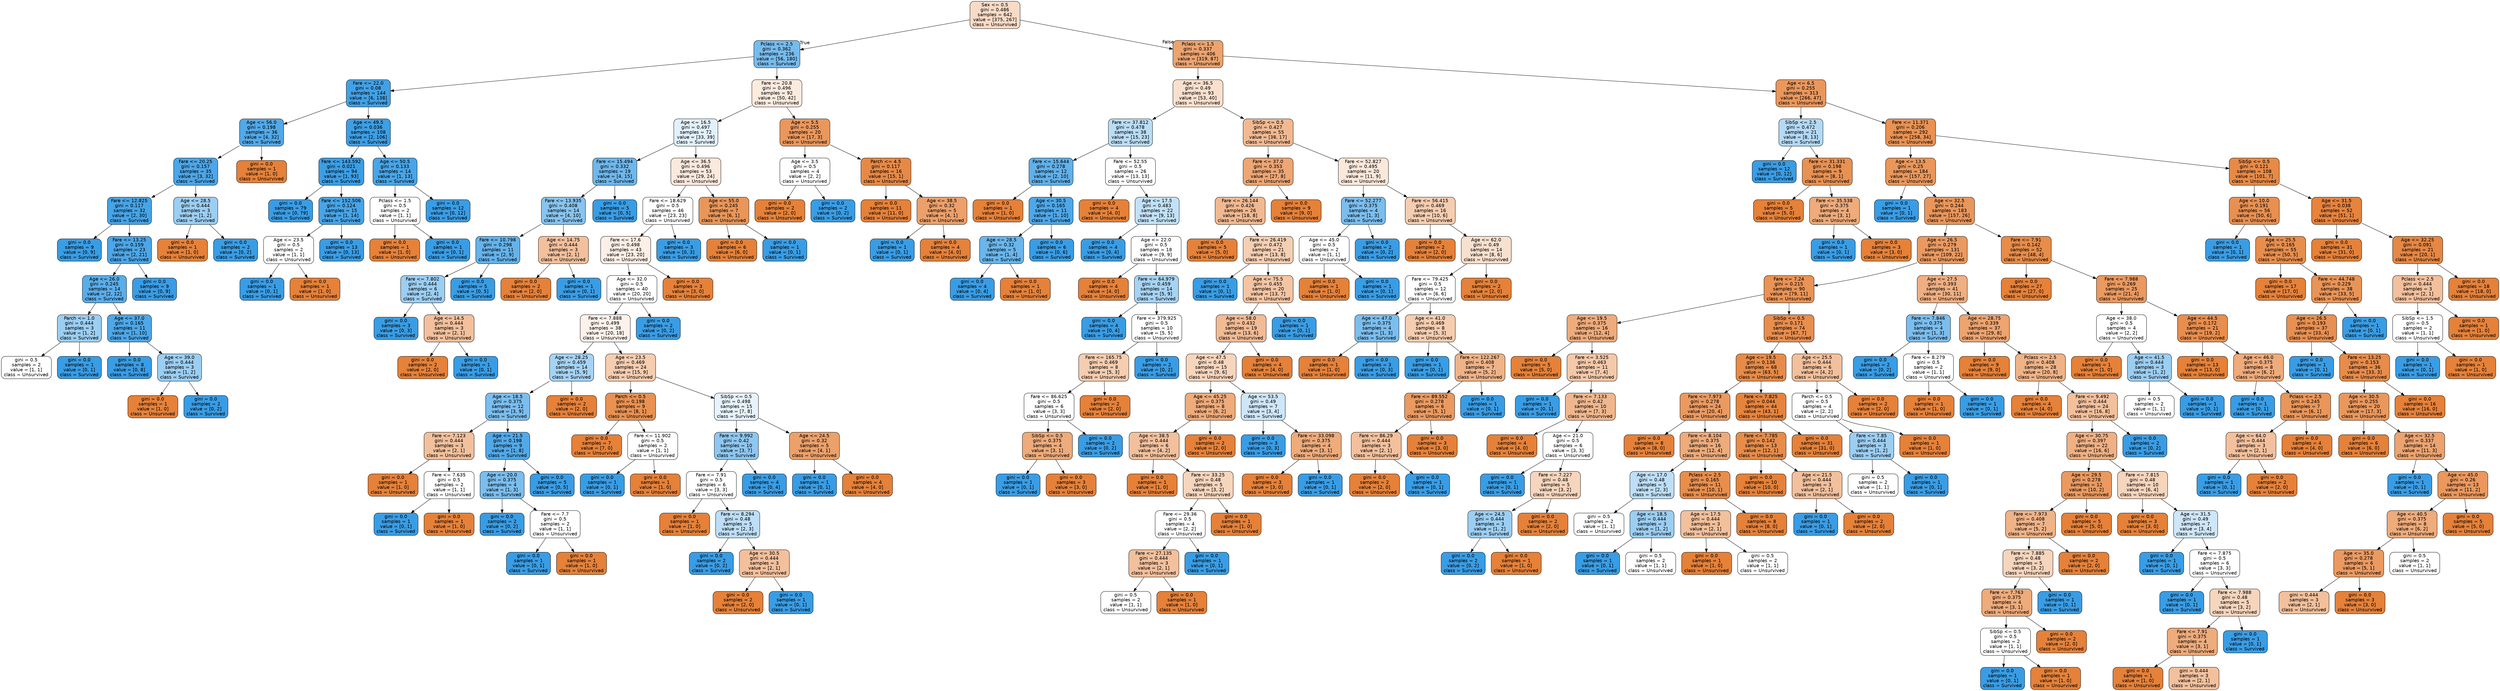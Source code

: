 digraph Tree {
node [shape=box, style="filled, rounded", color="black", fontname=helvetica] ;
edge [fontname=helvetica] ;
0 [label="Sex <= 0.5\ngini = 0.486\nsamples = 642\nvalue = [375, 267]\nclass = Unsurvived", fillcolor="#f8dbc6"] ;
1 [label="Pclass <= 2.5\ngini = 0.362\nsamples = 236\nvalue = [56, 180]\nclass = Survived", fillcolor="#77bbed"] ;
0 -> 1 [labeldistance=2.5, labelangle=45, headlabel="True"] ;
2 [label="Fare <= 22.0\ngini = 0.08\nsamples = 144\nvalue = [6, 138]\nclass = Survived", fillcolor="#42a1e6"] ;
1 -> 2 ;
3 [label="Age <= 56.0\ngini = 0.198\nsamples = 36\nvalue = [4, 32]\nclass = Survived", fillcolor="#52a9e8"] ;
2 -> 3 ;
4 [label="Fare <= 20.25\ngini = 0.157\nsamples = 35\nvalue = [3, 32]\nclass = Survived", fillcolor="#4ca6e7"] ;
3 -> 4 ;
5 [label="Fare <= 12.825\ngini = 0.117\nsamples = 32\nvalue = [2, 30]\nclass = Survived", fillcolor="#46a4e7"] ;
4 -> 5 ;
6 [label="gini = 0.0\nsamples = 9\nvalue = [0, 9]\nclass = Survived", fillcolor="#399de5"] ;
5 -> 6 ;
7 [label="Fare <= 13.25\ngini = 0.159\nsamples = 23\nvalue = [2, 21]\nclass = Survived", fillcolor="#4ca6e7"] ;
5 -> 7 ;
8 [label="Age <= 26.0\ngini = 0.245\nsamples = 14\nvalue = [2, 12]\nclass = Survived", fillcolor="#5aade9"] ;
7 -> 8 ;
9 [label="Parch <= 1.0\ngini = 0.444\nsamples = 3\nvalue = [1, 2]\nclass = Survived", fillcolor="#9ccef2"] ;
8 -> 9 ;
10 [label="gini = 0.5\nsamples = 2\nvalue = [1, 1]\nclass = Unsurvived", fillcolor="#ffffff"] ;
9 -> 10 ;
11 [label="gini = 0.0\nsamples = 1\nvalue = [0, 1]\nclass = Survived", fillcolor="#399de5"] ;
9 -> 11 ;
12 [label="Age <= 37.0\ngini = 0.165\nsamples = 11\nvalue = [1, 10]\nclass = Survived", fillcolor="#4da7e8"] ;
8 -> 12 ;
13 [label="gini = 0.0\nsamples = 8\nvalue = [0, 8]\nclass = Survived", fillcolor="#399de5"] ;
12 -> 13 ;
14 [label="Age <= 39.0\ngini = 0.444\nsamples = 3\nvalue = [1, 2]\nclass = Survived", fillcolor="#9ccef2"] ;
12 -> 14 ;
15 [label="gini = 0.0\nsamples = 1\nvalue = [1, 0]\nclass = Unsurvived", fillcolor="#e58139"] ;
14 -> 15 ;
16 [label="gini = 0.0\nsamples = 2\nvalue = [0, 2]\nclass = Survived", fillcolor="#399de5"] ;
14 -> 16 ;
17 [label="gini = 0.0\nsamples = 9\nvalue = [0, 9]\nclass = Survived", fillcolor="#399de5"] ;
7 -> 17 ;
18 [label="Age <= 28.5\ngini = 0.444\nsamples = 3\nvalue = [1, 2]\nclass = Survived", fillcolor="#9ccef2"] ;
4 -> 18 ;
19 [label="gini = 0.0\nsamples = 1\nvalue = [1, 0]\nclass = Unsurvived", fillcolor="#e58139"] ;
18 -> 19 ;
20 [label="gini = 0.0\nsamples = 2\nvalue = [0, 2]\nclass = Survived", fillcolor="#399de5"] ;
18 -> 20 ;
21 [label="gini = 0.0\nsamples = 1\nvalue = [1, 0]\nclass = Unsurvived", fillcolor="#e58139"] ;
3 -> 21 ;
22 [label="Age <= 49.5\ngini = 0.036\nsamples = 108\nvalue = [2, 106]\nclass = Survived", fillcolor="#3d9fe5"] ;
2 -> 22 ;
23 [label="Fare <= 143.592\ngini = 0.021\nsamples = 94\nvalue = [1, 93]\nclass = Survived", fillcolor="#3b9ee5"] ;
22 -> 23 ;
24 [label="gini = 0.0\nsamples = 79\nvalue = [0, 79]\nclass = Survived", fillcolor="#399de5"] ;
23 -> 24 ;
25 [label="Fare <= 152.506\ngini = 0.124\nsamples = 15\nvalue = [1, 14]\nclass = Survived", fillcolor="#47a4e7"] ;
23 -> 25 ;
26 [label="Age <= 23.5\ngini = 0.5\nsamples = 2\nvalue = [1, 1]\nclass = Unsurvived", fillcolor="#ffffff"] ;
25 -> 26 ;
27 [label="gini = 0.0\nsamples = 1\nvalue = [0, 1]\nclass = Survived", fillcolor="#399de5"] ;
26 -> 27 ;
28 [label="gini = 0.0\nsamples = 1\nvalue = [1, 0]\nclass = Unsurvived", fillcolor="#e58139"] ;
26 -> 28 ;
29 [label="gini = 0.0\nsamples = 13\nvalue = [0, 13]\nclass = Survived", fillcolor="#399de5"] ;
25 -> 29 ;
30 [label="Age <= 50.5\ngini = 0.133\nsamples = 14\nvalue = [1, 13]\nclass = Survived", fillcolor="#48a5e7"] ;
22 -> 30 ;
31 [label="Pclass <= 1.5\ngini = 0.5\nsamples = 2\nvalue = [1, 1]\nclass = Unsurvived", fillcolor="#ffffff"] ;
30 -> 31 ;
32 [label="gini = 0.0\nsamples = 1\nvalue = [1, 0]\nclass = Unsurvived", fillcolor="#e58139"] ;
31 -> 32 ;
33 [label="gini = 0.0\nsamples = 1\nvalue = [0, 1]\nclass = Survived", fillcolor="#399de5"] ;
31 -> 33 ;
34 [label="gini = 0.0\nsamples = 12\nvalue = [0, 12]\nclass = Survived", fillcolor="#399de5"] ;
30 -> 34 ;
35 [label="Fare <= 20.8\ngini = 0.496\nsamples = 92\nvalue = [50, 42]\nclass = Unsurvived", fillcolor="#fbebdf"] ;
1 -> 35 ;
36 [label="Age <= 16.5\ngini = 0.497\nsamples = 72\nvalue = [33, 39]\nclass = Survived", fillcolor="#e1f0fb"] ;
35 -> 36 ;
37 [label="Fare <= 15.494\ngini = 0.332\nsamples = 19\nvalue = [4, 15]\nclass = Survived", fillcolor="#6eb7ec"] ;
36 -> 37 ;
38 [label="Fare <= 13.935\ngini = 0.408\nsamples = 14\nvalue = [4, 10]\nclass = Survived", fillcolor="#88c4ef"] ;
37 -> 38 ;
39 [label="Fare <= 10.798\ngini = 0.298\nsamples = 11\nvalue = [2, 9]\nclass = Survived", fillcolor="#65b3eb"] ;
38 -> 39 ;
40 [label="Fare <= 7.802\ngini = 0.444\nsamples = 6\nvalue = [2, 4]\nclass = Survived", fillcolor="#9ccef2"] ;
39 -> 40 ;
41 [label="gini = 0.0\nsamples = 3\nvalue = [0, 3]\nclass = Survived", fillcolor="#399de5"] ;
40 -> 41 ;
42 [label="Age <= 14.5\ngini = 0.444\nsamples = 3\nvalue = [2, 1]\nclass = Unsurvived", fillcolor="#f2c09c"] ;
40 -> 42 ;
43 [label="gini = 0.0\nsamples = 2\nvalue = [2, 0]\nclass = Unsurvived", fillcolor="#e58139"] ;
42 -> 43 ;
44 [label="gini = 0.0\nsamples = 1\nvalue = [0, 1]\nclass = Survived", fillcolor="#399de5"] ;
42 -> 44 ;
45 [label="gini = 0.0\nsamples = 5\nvalue = [0, 5]\nclass = Survived", fillcolor="#399de5"] ;
39 -> 45 ;
46 [label="Age <= 14.75\ngini = 0.444\nsamples = 3\nvalue = [2, 1]\nclass = Unsurvived", fillcolor="#f2c09c"] ;
38 -> 46 ;
47 [label="gini = 0.0\nsamples = 2\nvalue = [2, 0]\nclass = Unsurvived", fillcolor="#e58139"] ;
46 -> 47 ;
48 [label="gini = 0.0\nsamples = 1\nvalue = [0, 1]\nclass = Survived", fillcolor="#399de5"] ;
46 -> 48 ;
49 [label="gini = 0.0\nsamples = 5\nvalue = [0, 5]\nclass = Survived", fillcolor="#399de5"] ;
37 -> 49 ;
50 [label="Age <= 36.5\ngini = 0.496\nsamples = 53\nvalue = [29, 24]\nclass = Unsurvived", fillcolor="#fbe9dd"] ;
36 -> 50 ;
51 [label="Fare <= 18.629\ngini = 0.5\nsamples = 46\nvalue = [23, 23]\nclass = Unsurvived", fillcolor="#ffffff"] ;
50 -> 51 ;
52 [label="Fare <= 17.6\ngini = 0.498\nsamples = 43\nvalue = [23, 20]\nclass = Unsurvived", fillcolor="#fcefe5"] ;
51 -> 52 ;
53 [label="Age <= 32.0\ngini = 0.5\nsamples = 40\nvalue = [20, 20]\nclass = Unsurvived", fillcolor="#ffffff"] ;
52 -> 53 ;
54 [label="Fare <= 7.888\ngini = 0.499\nsamples = 38\nvalue = [20, 18]\nclass = Unsurvived", fillcolor="#fcf2eb"] ;
53 -> 54 ;
55 [label="Age <= 28.25\ngini = 0.459\nsamples = 14\nvalue = [5, 9]\nclass = Survived", fillcolor="#a7d3f3"] ;
54 -> 55 ;
56 [label="Age <= 18.5\ngini = 0.375\nsamples = 12\nvalue = [3, 9]\nclass = Survived", fillcolor="#7bbeee"] ;
55 -> 56 ;
57 [label="Fare <= 7.123\ngini = 0.444\nsamples = 3\nvalue = [2, 1]\nclass = Unsurvived", fillcolor="#f2c09c"] ;
56 -> 57 ;
58 [label="gini = 0.0\nsamples = 1\nvalue = [1, 0]\nclass = Unsurvived", fillcolor="#e58139"] ;
57 -> 58 ;
59 [label="Fare <= 7.635\ngini = 0.5\nsamples = 2\nvalue = [1, 1]\nclass = Unsurvived", fillcolor="#ffffff"] ;
57 -> 59 ;
60 [label="gini = 0.0\nsamples = 1\nvalue = [0, 1]\nclass = Survived", fillcolor="#399de5"] ;
59 -> 60 ;
61 [label="gini = 0.0\nsamples = 1\nvalue = [1, 0]\nclass = Unsurvived", fillcolor="#e58139"] ;
59 -> 61 ;
62 [label="Age <= 21.5\ngini = 0.198\nsamples = 9\nvalue = [1, 8]\nclass = Survived", fillcolor="#52a9e8"] ;
56 -> 62 ;
63 [label="Age <= 20.0\ngini = 0.375\nsamples = 4\nvalue = [1, 3]\nclass = Survived", fillcolor="#7bbeee"] ;
62 -> 63 ;
64 [label="gini = 0.0\nsamples = 2\nvalue = [0, 2]\nclass = Survived", fillcolor="#399de5"] ;
63 -> 64 ;
65 [label="Fare <= 7.7\ngini = 0.5\nsamples = 2\nvalue = [1, 1]\nclass = Unsurvived", fillcolor="#ffffff"] ;
63 -> 65 ;
66 [label="gini = 0.0\nsamples = 1\nvalue = [0, 1]\nclass = Survived", fillcolor="#399de5"] ;
65 -> 66 ;
67 [label="gini = 0.0\nsamples = 1\nvalue = [1, 0]\nclass = Unsurvived", fillcolor="#e58139"] ;
65 -> 67 ;
68 [label="gini = 0.0\nsamples = 5\nvalue = [0, 5]\nclass = Survived", fillcolor="#399de5"] ;
62 -> 68 ;
69 [label="gini = 0.0\nsamples = 2\nvalue = [2, 0]\nclass = Unsurvived", fillcolor="#e58139"] ;
55 -> 69 ;
70 [label="Age <= 23.5\ngini = 0.469\nsamples = 24\nvalue = [15, 9]\nclass = Unsurvived", fillcolor="#f5cdb0"] ;
54 -> 70 ;
71 [label="Parch <= 0.5\ngini = 0.198\nsamples = 9\nvalue = [8, 1]\nclass = Unsurvived", fillcolor="#e89152"] ;
70 -> 71 ;
72 [label="gini = 0.0\nsamples = 7\nvalue = [7, 0]\nclass = Unsurvived", fillcolor="#e58139"] ;
71 -> 72 ;
73 [label="Fare <= 11.902\ngini = 0.5\nsamples = 2\nvalue = [1, 1]\nclass = Unsurvived", fillcolor="#ffffff"] ;
71 -> 73 ;
74 [label="gini = 0.0\nsamples = 1\nvalue = [0, 1]\nclass = Survived", fillcolor="#399de5"] ;
73 -> 74 ;
75 [label="gini = 0.0\nsamples = 1\nvalue = [1, 0]\nclass = Unsurvived", fillcolor="#e58139"] ;
73 -> 75 ;
76 [label="SibSp <= 0.5\ngini = 0.498\nsamples = 15\nvalue = [7, 8]\nclass = Survived", fillcolor="#e6f3fc"] ;
70 -> 76 ;
77 [label="Fare <= 9.992\ngini = 0.42\nsamples = 10\nvalue = [3, 7]\nclass = Survived", fillcolor="#8ec7f0"] ;
76 -> 77 ;
78 [label="Fare <= 7.91\ngini = 0.5\nsamples = 6\nvalue = [3, 3]\nclass = Unsurvived", fillcolor="#ffffff"] ;
77 -> 78 ;
79 [label="gini = 0.0\nsamples = 1\nvalue = [1, 0]\nclass = Unsurvived", fillcolor="#e58139"] ;
78 -> 79 ;
80 [label="Fare <= 8.294\ngini = 0.48\nsamples = 5\nvalue = [2, 3]\nclass = Survived", fillcolor="#bddef6"] ;
78 -> 80 ;
81 [label="gini = 0.0\nsamples = 2\nvalue = [0, 2]\nclass = Survived", fillcolor="#399de5"] ;
80 -> 81 ;
82 [label="Age <= 30.5\ngini = 0.444\nsamples = 3\nvalue = [2, 1]\nclass = Unsurvived", fillcolor="#f2c09c"] ;
80 -> 82 ;
83 [label="gini = 0.0\nsamples = 2\nvalue = [2, 0]\nclass = Unsurvived", fillcolor="#e58139"] ;
82 -> 83 ;
84 [label="gini = 0.0\nsamples = 1\nvalue = [0, 1]\nclass = Survived", fillcolor="#399de5"] ;
82 -> 84 ;
85 [label="gini = 0.0\nsamples = 4\nvalue = [0, 4]\nclass = Survived", fillcolor="#399de5"] ;
77 -> 85 ;
86 [label="Age <= 24.5\ngini = 0.32\nsamples = 5\nvalue = [4, 1]\nclass = Unsurvived", fillcolor="#eca06a"] ;
76 -> 86 ;
87 [label="gini = 0.0\nsamples = 1\nvalue = [0, 1]\nclass = Survived", fillcolor="#399de5"] ;
86 -> 87 ;
88 [label="gini = 0.0\nsamples = 4\nvalue = [4, 0]\nclass = Unsurvived", fillcolor="#e58139"] ;
86 -> 88 ;
89 [label="gini = 0.0\nsamples = 2\nvalue = [0, 2]\nclass = Survived", fillcolor="#399de5"] ;
53 -> 89 ;
90 [label="gini = 0.0\nsamples = 3\nvalue = [3, 0]\nclass = Unsurvived", fillcolor="#e58139"] ;
52 -> 90 ;
91 [label="gini = 0.0\nsamples = 3\nvalue = [0, 3]\nclass = Survived", fillcolor="#399de5"] ;
51 -> 91 ;
92 [label="Age <= 55.0\ngini = 0.245\nsamples = 7\nvalue = [6, 1]\nclass = Unsurvived", fillcolor="#e9965a"] ;
50 -> 92 ;
93 [label="gini = 0.0\nsamples = 6\nvalue = [6, 0]\nclass = Unsurvived", fillcolor="#e58139"] ;
92 -> 93 ;
94 [label="gini = 0.0\nsamples = 1\nvalue = [0, 1]\nclass = Survived", fillcolor="#399de5"] ;
92 -> 94 ;
95 [label="Age <= 5.5\ngini = 0.255\nsamples = 20\nvalue = [17, 3]\nclass = Unsurvived", fillcolor="#ea975c"] ;
35 -> 95 ;
96 [label="Age <= 3.5\ngini = 0.5\nsamples = 4\nvalue = [2, 2]\nclass = Unsurvived", fillcolor="#ffffff"] ;
95 -> 96 ;
97 [label="gini = 0.0\nsamples = 2\nvalue = [2, 0]\nclass = Unsurvived", fillcolor="#e58139"] ;
96 -> 97 ;
98 [label="gini = 0.0\nsamples = 2\nvalue = [0, 2]\nclass = Survived", fillcolor="#399de5"] ;
96 -> 98 ;
99 [label="Parch <= 4.5\ngini = 0.117\nsamples = 16\nvalue = [15, 1]\nclass = Unsurvived", fillcolor="#e78946"] ;
95 -> 99 ;
100 [label="gini = 0.0\nsamples = 11\nvalue = [11, 0]\nclass = Unsurvived", fillcolor="#e58139"] ;
99 -> 100 ;
101 [label="Age <= 38.5\ngini = 0.32\nsamples = 5\nvalue = [4, 1]\nclass = Unsurvived", fillcolor="#eca06a"] ;
99 -> 101 ;
102 [label="gini = 0.0\nsamples = 1\nvalue = [0, 1]\nclass = Survived", fillcolor="#399de5"] ;
101 -> 102 ;
103 [label="gini = 0.0\nsamples = 4\nvalue = [4, 0]\nclass = Unsurvived", fillcolor="#e58139"] ;
101 -> 103 ;
104 [label="Pclass <= 1.5\ngini = 0.337\nsamples = 406\nvalue = [319, 87]\nclass = Unsurvived", fillcolor="#eca36f"] ;
0 -> 104 [labeldistance=2.5, labelangle=-45, headlabel="False"] ;
105 [label="Age <= 36.5\ngini = 0.49\nsamples = 93\nvalue = [53, 40]\nclass = Unsurvived", fillcolor="#f9e0ce"] ;
104 -> 105 ;
106 [label="Fare <= 37.812\ngini = 0.478\nsamples = 38\nvalue = [15, 23]\nclass = Survived", fillcolor="#baddf6"] ;
105 -> 106 ;
107 [label="Fare <= 15.644\ngini = 0.278\nsamples = 12\nvalue = [2, 10]\nclass = Survived", fillcolor="#61b1ea"] ;
106 -> 107 ;
108 [label="gini = 0.0\nsamples = 1\nvalue = [1, 0]\nclass = Unsurvived", fillcolor="#e58139"] ;
107 -> 108 ;
109 [label="Age <= 30.5\ngini = 0.165\nsamples = 11\nvalue = [1, 10]\nclass = Survived", fillcolor="#4da7e8"] ;
107 -> 109 ;
110 [label="Age <= 28.5\ngini = 0.32\nsamples = 5\nvalue = [1, 4]\nclass = Survived", fillcolor="#6ab6ec"] ;
109 -> 110 ;
111 [label="gini = 0.0\nsamples = 4\nvalue = [0, 4]\nclass = Survived", fillcolor="#399de5"] ;
110 -> 111 ;
112 [label="gini = 0.0\nsamples = 1\nvalue = [1, 0]\nclass = Unsurvived", fillcolor="#e58139"] ;
110 -> 112 ;
113 [label="gini = 0.0\nsamples = 6\nvalue = [0, 6]\nclass = Survived", fillcolor="#399de5"] ;
109 -> 113 ;
114 [label="Fare <= 52.55\ngini = 0.5\nsamples = 26\nvalue = [13, 13]\nclass = Unsurvived", fillcolor="#ffffff"] ;
106 -> 114 ;
115 [label="gini = 0.0\nsamples = 4\nvalue = [4, 0]\nclass = Unsurvived", fillcolor="#e58139"] ;
114 -> 115 ;
116 [label="Age <= 17.5\ngini = 0.483\nsamples = 22\nvalue = [9, 13]\nclass = Survived", fillcolor="#c2e1f7"] ;
114 -> 116 ;
117 [label="gini = 0.0\nsamples = 4\nvalue = [0, 4]\nclass = Survived", fillcolor="#399de5"] ;
116 -> 117 ;
118 [label="Age <= 22.0\ngini = 0.5\nsamples = 18\nvalue = [9, 9]\nclass = Unsurvived", fillcolor="#ffffff"] ;
116 -> 118 ;
119 [label="gini = 0.0\nsamples = 4\nvalue = [4, 0]\nclass = Unsurvived", fillcolor="#e58139"] ;
118 -> 119 ;
120 [label="Fare <= 64.979\ngini = 0.459\nsamples = 14\nvalue = [5, 9]\nclass = Survived", fillcolor="#a7d3f3"] ;
118 -> 120 ;
121 [label="gini = 0.0\nsamples = 4\nvalue = [0, 4]\nclass = Survived", fillcolor="#399de5"] ;
120 -> 121 ;
122 [label="Fare <= 379.925\ngini = 0.5\nsamples = 10\nvalue = [5, 5]\nclass = Unsurvived", fillcolor="#ffffff"] ;
120 -> 122 ;
123 [label="Fare <= 165.75\ngini = 0.469\nsamples = 8\nvalue = [5, 3]\nclass = Unsurvived", fillcolor="#f5cdb0"] ;
122 -> 123 ;
124 [label="Fare <= 86.625\ngini = 0.5\nsamples = 6\nvalue = [3, 3]\nclass = Unsurvived", fillcolor="#ffffff"] ;
123 -> 124 ;
125 [label="SibSp <= 0.5\ngini = 0.375\nsamples = 4\nvalue = [3, 1]\nclass = Unsurvived", fillcolor="#eeab7b"] ;
124 -> 125 ;
126 [label="gini = 0.0\nsamples = 1\nvalue = [0, 1]\nclass = Survived", fillcolor="#399de5"] ;
125 -> 126 ;
127 [label="gini = 0.0\nsamples = 3\nvalue = [3, 0]\nclass = Unsurvived", fillcolor="#e58139"] ;
125 -> 127 ;
128 [label="gini = 0.0\nsamples = 2\nvalue = [0, 2]\nclass = Survived", fillcolor="#399de5"] ;
124 -> 128 ;
129 [label="gini = 0.0\nsamples = 2\nvalue = [2, 0]\nclass = Unsurvived", fillcolor="#e58139"] ;
123 -> 129 ;
130 [label="gini = 0.0\nsamples = 2\nvalue = [0, 2]\nclass = Survived", fillcolor="#399de5"] ;
122 -> 130 ;
131 [label="SibSp <= 0.5\ngini = 0.427\nsamples = 55\nvalue = [38, 17]\nclass = Unsurvived", fillcolor="#f1b992"] ;
105 -> 131 ;
132 [label="Fare <= 37.0\ngini = 0.353\nsamples = 35\nvalue = [27, 8]\nclass = Unsurvived", fillcolor="#eda674"] ;
131 -> 132 ;
133 [label="Fare <= 26.144\ngini = 0.426\nsamples = 26\nvalue = [18, 8]\nclass = Unsurvived", fillcolor="#f1b991"] ;
132 -> 133 ;
134 [label="gini = 0.0\nsamples = 5\nvalue = [5, 0]\nclass = Unsurvived", fillcolor="#e58139"] ;
133 -> 134 ;
135 [label="Fare <= 26.419\ngini = 0.472\nsamples = 21\nvalue = [13, 8]\nclass = Unsurvived", fillcolor="#f5cfb3"] ;
133 -> 135 ;
136 [label="gini = 0.0\nsamples = 1\nvalue = [0, 1]\nclass = Survived", fillcolor="#399de5"] ;
135 -> 136 ;
137 [label="Age <= 75.5\ngini = 0.455\nsamples = 20\nvalue = [13, 7]\nclass = Unsurvived", fillcolor="#f3c5a4"] ;
135 -> 137 ;
138 [label="Age <= 58.0\ngini = 0.432\nsamples = 19\nvalue = [13, 6]\nclass = Unsurvived", fillcolor="#f1bb94"] ;
137 -> 138 ;
139 [label="Age <= 47.5\ngini = 0.48\nsamples = 15\nvalue = [9, 6]\nclass = Unsurvived", fillcolor="#f6d5bd"] ;
138 -> 139 ;
140 [label="Age <= 45.25\ngini = 0.375\nsamples = 8\nvalue = [6, 2]\nclass = Unsurvived", fillcolor="#eeab7b"] ;
139 -> 140 ;
141 [label="Age <= 38.5\ngini = 0.444\nsamples = 6\nvalue = [4, 2]\nclass = Unsurvived", fillcolor="#f2c09c"] ;
140 -> 141 ;
142 [label="gini = 0.0\nsamples = 1\nvalue = [1, 0]\nclass = Unsurvived", fillcolor="#e58139"] ;
141 -> 142 ;
143 [label="Fare <= 33.25\ngini = 0.48\nsamples = 5\nvalue = [3, 2]\nclass = Unsurvived", fillcolor="#f6d5bd"] ;
141 -> 143 ;
144 [label="Fare <= 29.36\ngini = 0.5\nsamples = 4\nvalue = [2, 2]\nclass = Unsurvived", fillcolor="#ffffff"] ;
143 -> 144 ;
145 [label="Fare <= 27.135\ngini = 0.444\nsamples = 3\nvalue = [2, 1]\nclass = Unsurvived", fillcolor="#f2c09c"] ;
144 -> 145 ;
146 [label="gini = 0.5\nsamples = 2\nvalue = [1, 1]\nclass = Unsurvived", fillcolor="#ffffff"] ;
145 -> 146 ;
147 [label="gini = 0.0\nsamples = 1\nvalue = [1, 0]\nclass = Unsurvived", fillcolor="#e58139"] ;
145 -> 147 ;
148 [label="gini = 0.0\nsamples = 1\nvalue = [0, 1]\nclass = Survived", fillcolor="#399de5"] ;
144 -> 148 ;
149 [label="gini = 0.0\nsamples = 1\nvalue = [1, 0]\nclass = Unsurvived", fillcolor="#e58139"] ;
143 -> 149 ;
150 [label="gini = 0.0\nsamples = 2\nvalue = [2, 0]\nclass = Unsurvived", fillcolor="#e58139"] ;
140 -> 150 ;
151 [label="Age <= 53.5\ngini = 0.49\nsamples = 7\nvalue = [3, 4]\nclass = Survived", fillcolor="#cee6f8"] ;
139 -> 151 ;
152 [label="gini = 0.0\nsamples = 3\nvalue = [0, 3]\nclass = Survived", fillcolor="#399de5"] ;
151 -> 152 ;
153 [label="Fare <= 33.098\ngini = 0.375\nsamples = 4\nvalue = [3, 1]\nclass = Unsurvived", fillcolor="#eeab7b"] ;
151 -> 153 ;
154 [label="gini = 0.0\nsamples = 3\nvalue = [3, 0]\nclass = Unsurvived", fillcolor="#e58139"] ;
153 -> 154 ;
155 [label="gini = 0.0\nsamples = 1\nvalue = [0, 1]\nclass = Survived", fillcolor="#399de5"] ;
153 -> 155 ;
156 [label="gini = 0.0\nsamples = 4\nvalue = [4, 0]\nclass = Unsurvived", fillcolor="#e58139"] ;
138 -> 156 ;
157 [label="gini = 0.0\nsamples = 1\nvalue = [0, 1]\nclass = Survived", fillcolor="#399de5"] ;
137 -> 157 ;
158 [label="gini = 0.0\nsamples = 9\nvalue = [9, 0]\nclass = Unsurvived", fillcolor="#e58139"] ;
132 -> 158 ;
159 [label="Fare <= 52.827\ngini = 0.495\nsamples = 20\nvalue = [11, 9]\nclass = Unsurvived", fillcolor="#fae8db"] ;
131 -> 159 ;
160 [label="Fare <= 52.277\ngini = 0.375\nsamples = 4\nvalue = [1, 3]\nclass = Survived", fillcolor="#7bbeee"] ;
159 -> 160 ;
161 [label="Age <= 45.0\ngini = 0.5\nsamples = 2\nvalue = [1, 1]\nclass = Unsurvived", fillcolor="#ffffff"] ;
160 -> 161 ;
162 [label="gini = 0.0\nsamples = 1\nvalue = [1, 0]\nclass = Unsurvived", fillcolor="#e58139"] ;
161 -> 162 ;
163 [label="gini = 0.0\nsamples = 1\nvalue = [0, 1]\nclass = Survived", fillcolor="#399de5"] ;
161 -> 163 ;
164 [label="gini = 0.0\nsamples = 2\nvalue = [0, 2]\nclass = Survived", fillcolor="#399de5"] ;
160 -> 164 ;
165 [label="Fare <= 56.415\ngini = 0.469\nsamples = 16\nvalue = [10, 6]\nclass = Unsurvived", fillcolor="#f5cdb0"] ;
159 -> 165 ;
166 [label="gini = 0.0\nsamples = 2\nvalue = [2, 0]\nclass = Unsurvived", fillcolor="#e58139"] ;
165 -> 166 ;
167 [label="Age <= 62.0\ngini = 0.49\nsamples = 14\nvalue = [8, 6]\nclass = Unsurvived", fillcolor="#f8e0ce"] ;
165 -> 167 ;
168 [label="Fare <= 79.425\ngini = 0.5\nsamples = 12\nvalue = [6, 6]\nclass = Unsurvived", fillcolor="#ffffff"] ;
167 -> 168 ;
169 [label="Age <= 47.0\ngini = 0.375\nsamples = 4\nvalue = [1, 3]\nclass = Survived", fillcolor="#7bbeee"] ;
168 -> 169 ;
170 [label="gini = 0.0\nsamples = 1\nvalue = [1, 0]\nclass = Unsurvived", fillcolor="#e58139"] ;
169 -> 170 ;
171 [label="gini = 0.0\nsamples = 3\nvalue = [0, 3]\nclass = Survived", fillcolor="#399de5"] ;
169 -> 171 ;
172 [label="Age <= 41.0\ngini = 0.469\nsamples = 8\nvalue = [5, 3]\nclass = Unsurvived", fillcolor="#f5cdb0"] ;
168 -> 172 ;
173 [label="gini = 0.0\nsamples = 1\nvalue = [0, 1]\nclass = Survived", fillcolor="#399de5"] ;
172 -> 173 ;
174 [label="Fare <= 122.267\ngini = 0.408\nsamples = 7\nvalue = [5, 2]\nclass = Unsurvived", fillcolor="#efb388"] ;
172 -> 174 ;
175 [label="Fare <= 89.552\ngini = 0.278\nsamples = 6\nvalue = [5, 1]\nclass = Unsurvived", fillcolor="#ea9a61"] ;
174 -> 175 ;
176 [label="Fare <= 86.29\ngini = 0.444\nsamples = 3\nvalue = [2, 1]\nclass = Unsurvived", fillcolor="#f2c09c"] ;
175 -> 176 ;
177 [label="gini = 0.0\nsamples = 2\nvalue = [2, 0]\nclass = Unsurvived", fillcolor="#e58139"] ;
176 -> 177 ;
178 [label="gini = 0.0\nsamples = 1\nvalue = [0, 1]\nclass = Survived", fillcolor="#399de5"] ;
176 -> 178 ;
179 [label="gini = 0.0\nsamples = 3\nvalue = [3, 0]\nclass = Unsurvived", fillcolor="#e58139"] ;
175 -> 179 ;
180 [label="gini = 0.0\nsamples = 1\nvalue = [0, 1]\nclass = Survived", fillcolor="#399de5"] ;
174 -> 180 ;
181 [label="gini = 0.0\nsamples = 2\nvalue = [2, 0]\nclass = Unsurvived", fillcolor="#e58139"] ;
167 -> 181 ;
182 [label="Age <= 6.5\ngini = 0.255\nsamples = 313\nvalue = [266, 47]\nclass = Unsurvived", fillcolor="#ea975c"] ;
104 -> 182 ;
183 [label="SibSp <= 2.5\ngini = 0.472\nsamples = 21\nvalue = [8, 13]\nclass = Survived", fillcolor="#b3d9f5"] ;
182 -> 183 ;
184 [label="gini = 0.0\nsamples = 12\nvalue = [0, 12]\nclass = Survived", fillcolor="#399de5"] ;
183 -> 184 ;
185 [label="Fare <= 31.331\ngini = 0.198\nsamples = 9\nvalue = [8, 1]\nclass = Unsurvived", fillcolor="#e89152"] ;
183 -> 185 ;
186 [label="gini = 0.0\nsamples = 5\nvalue = [5, 0]\nclass = Unsurvived", fillcolor="#e58139"] ;
185 -> 186 ;
187 [label="Fare <= 35.538\ngini = 0.375\nsamples = 4\nvalue = [3, 1]\nclass = Unsurvived", fillcolor="#eeab7b"] ;
185 -> 187 ;
188 [label="gini = 0.0\nsamples = 1\nvalue = [0, 1]\nclass = Survived", fillcolor="#399de5"] ;
187 -> 188 ;
189 [label="gini = 0.0\nsamples = 3\nvalue = [3, 0]\nclass = Unsurvived", fillcolor="#e58139"] ;
187 -> 189 ;
190 [label="Fare <= 11.371\ngini = 0.206\nsamples = 292\nvalue = [258, 34]\nclass = Unsurvived", fillcolor="#e89253"] ;
182 -> 190 ;
191 [label="Age <= 13.5\ngini = 0.25\nsamples = 184\nvalue = [157, 27]\nclass = Unsurvived", fillcolor="#e9975b"] ;
190 -> 191 ;
192 [label="gini = 0.0\nsamples = 1\nvalue = [0, 1]\nclass = Survived", fillcolor="#399de5"] ;
191 -> 192 ;
193 [label="Age <= 32.5\ngini = 0.244\nsamples = 183\nvalue = [157, 26]\nclass = Unsurvived", fillcolor="#e9965a"] ;
191 -> 193 ;
194 [label="Age <= 26.5\ngini = 0.279\nsamples = 131\nvalue = [109, 22]\nclass = Unsurvived", fillcolor="#ea9a61"] ;
193 -> 194 ;
195 [label="Fare <= 7.24\ngini = 0.215\nsamples = 90\nvalue = [79, 11]\nclass = Unsurvived", fillcolor="#e99355"] ;
194 -> 195 ;
196 [label="Age <= 19.5\ngini = 0.375\nsamples = 16\nvalue = [12, 4]\nclass = Unsurvived", fillcolor="#eeab7b"] ;
195 -> 196 ;
197 [label="gini = 0.0\nsamples = 5\nvalue = [5, 0]\nclass = Unsurvived", fillcolor="#e58139"] ;
196 -> 197 ;
198 [label="Fare <= 3.525\ngini = 0.463\nsamples = 11\nvalue = [7, 4]\nclass = Unsurvived", fillcolor="#f4c9aa"] ;
196 -> 198 ;
199 [label="gini = 0.0\nsamples = 1\nvalue = [0, 1]\nclass = Survived", fillcolor="#399de5"] ;
198 -> 199 ;
200 [label="Fare <= 7.133\ngini = 0.42\nsamples = 10\nvalue = [7, 3]\nclass = Unsurvived", fillcolor="#f0b78e"] ;
198 -> 200 ;
201 [label="gini = 0.0\nsamples = 4\nvalue = [4, 0]\nclass = Unsurvived", fillcolor="#e58139"] ;
200 -> 201 ;
202 [label="Age <= 21.0\ngini = 0.5\nsamples = 6\nvalue = [3, 3]\nclass = Unsurvived", fillcolor="#ffffff"] ;
200 -> 202 ;
203 [label="gini = 0.0\nsamples = 1\nvalue = [0, 1]\nclass = Survived", fillcolor="#399de5"] ;
202 -> 203 ;
204 [label="Fare <= 7.227\ngini = 0.48\nsamples = 5\nvalue = [3, 2]\nclass = Unsurvived", fillcolor="#f6d5bd"] ;
202 -> 204 ;
205 [label="Age <= 24.5\ngini = 0.444\nsamples = 3\nvalue = [1, 2]\nclass = Survived", fillcolor="#9ccef2"] ;
204 -> 205 ;
206 [label="gini = 0.0\nsamples = 2\nvalue = [0, 2]\nclass = Survived", fillcolor="#399de5"] ;
205 -> 206 ;
207 [label="gini = 0.0\nsamples = 1\nvalue = [1, 0]\nclass = Unsurvived", fillcolor="#e58139"] ;
205 -> 207 ;
208 [label="gini = 0.0\nsamples = 2\nvalue = [2, 0]\nclass = Unsurvived", fillcolor="#e58139"] ;
204 -> 208 ;
209 [label="SibSp <= 0.5\ngini = 0.171\nsamples = 74\nvalue = [67, 7]\nclass = Unsurvived", fillcolor="#e88e4e"] ;
195 -> 209 ;
210 [label="Age <= 19.5\ngini = 0.136\nsamples = 68\nvalue = [63, 5]\nclass = Unsurvived", fillcolor="#e78b49"] ;
209 -> 210 ;
211 [label="Fare <= 7.973\ngini = 0.278\nsamples = 24\nvalue = [20, 4]\nclass = Unsurvived", fillcolor="#ea9a61"] ;
210 -> 211 ;
212 [label="gini = 0.0\nsamples = 8\nvalue = [8, 0]\nclass = Unsurvived", fillcolor="#e58139"] ;
211 -> 212 ;
213 [label="Fare <= 8.104\ngini = 0.375\nsamples = 16\nvalue = [12, 4]\nclass = Unsurvived", fillcolor="#eeab7b"] ;
211 -> 213 ;
214 [label="Age <= 17.0\ngini = 0.48\nsamples = 5\nvalue = [2, 3]\nclass = Survived", fillcolor="#bddef6"] ;
213 -> 214 ;
215 [label="gini = 0.5\nsamples = 2\nvalue = [1, 1]\nclass = Unsurvived", fillcolor="#ffffff"] ;
214 -> 215 ;
216 [label="Age <= 18.5\ngini = 0.444\nsamples = 3\nvalue = [1, 2]\nclass = Survived", fillcolor="#9ccef2"] ;
214 -> 216 ;
217 [label="gini = 0.0\nsamples = 1\nvalue = [0, 1]\nclass = Survived", fillcolor="#399de5"] ;
216 -> 217 ;
218 [label="gini = 0.5\nsamples = 2\nvalue = [1, 1]\nclass = Unsurvived", fillcolor="#ffffff"] ;
216 -> 218 ;
219 [label="Pclass <= 2.5\ngini = 0.165\nsamples = 11\nvalue = [10, 1]\nclass = Unsurvived", fillcolor="#e88e4d"] ;
213 -> 219 ;
220 [label="Age <= 17.5\ngini = 0.444\nsamples = 3\nvalue = [2, 1]\nclass = Unsurvived", fillcolor="#f2c09c"] ;
219 -> 220 ;
221 [label="gini = 0.0\nsamples = 1\nvalue = [1, 0]\nclass = Unsurvived", fillcolor="#e58139"] ;
220 -> 221 ;
222 [label="gini = 0.5\nsamples = 2\nvalue = [1, 1]\nclass = Unsurvived", fillcolor="#ffffff"] ;
220 -> 222 ;
223 [label="gini = 0.0\nsamples = 8\nvalue = [8, 0]\nclass = Unsurvived", fillcolor="#e58139"] ;
219 -> 223 ;
224 [label="Fare <= 7.825\ngini = 0.044\nsamples = 44\nvalue = [43, 1]\nclass = Unsurvived", fillcolor="#e6843e"] ;
210 -> 224 ;
225 [label="Fare <= 7.785\ngini = 0.142\nsamples = 13\nvalue = [12, 1]\nclass = Unsurvived", fillcolor="#e78c49"] ;
224 -> 225 ;
226 [label="gini = 0.0\nsamples = 10\nvalue = [10, 0]\nclass = Unsurvived", fillcolor="#e58139"] ;
225 -> 226 ;
227 [label="Age <= 21.5\ngini = 0.444\nsamples = 3\nvalue = [2, 1]\nclass = Unsurvived", fillcolor="#f2c09c"] ;
225 -> 227 ;
228 [label="gini = 0.0\nsamples = 1\nvalue = [0, 1]\nclass = Survived", fillcolor="#399de5"] ;
227 -> 228 ;
229 [label="gini = 0.0\nsamples = 2\nvalue = [2, 0]\nclass = Unsurvived", fillcolor="#e58139"] ;
227 -> 229 ;
230 [label="gini = 0.0\nsamples = 31\nvalue = [31, 0]\nclass = Unsurvived", fillcolor="#e58139"] ;
224 -> 230 ;
231 [label="Age <= 25.5\ngini = 0.444\nsamples = 6\nvalue = [4, 2]\nclass = Unsurvived", fillcolor="#f2c09c"] ;
209 -> 231 ;
232 [label="Parch <= 0.5\ngini = 0.5\nsamples = 4\nvalue = [2, 2]\nclass = Unsurvived", fillcolor="#ffffff"] ;
231 -> 232 ;
233 [label="Fare <= 7.85\ngini = 0.444\nsamples = 3\nvalue = [1, 2]\nclass = Survived", fillcolor="#9ccef2"] ;
232 -> 233 ;
234 [label="gini = 0.5\nsamples = 2\nvalue = [1, 1]\nclass = Unsurvived", fillcolor="#ffffff"] ;
233 -> 234 ;
235 [label="gini = 0.0\nsamples = 1\nvalue = [0, 1]\nclass = Survived", fillcolor="#399de5"] ;
233 -> 235 ;
236 [label="gini = 0.0\nsamples = 1\nvalue = [1, 0]\nclass = Unsurvived", fillcolor="#e58139"] ;
232 -> 236 ;
237 [label="gini = 0.0\nsamples = 2\nvalue = [2, 0]\nclass = Unsurvived", fillcolor="#e58139"] ;
231 -> 237 ;
238 [label="Age <= 27.5\ngini = 0.393\nsamples = 41\nvalue = [30, 11]\nclass = Unsurvived", fillcolor="#efaf82"] ;
194 -> 238 ;
239 [label="Fare <= 7.846\ngini = 0.375\nsamples = 4\nvalue = [1, 3]\nclass = Survived", fillcolor="#7bbeee"] ;
238 -> 239 ;
240 [label="gini = 0.0\nsamples = 2\nvalue = [0, 2]\nclass = Survived", fillcolor="#399de5"] ;
239 -> 240 ;
241 [label="Fare <= 8.279\ngini = 0.5\nsamples = 2\nvalue = [1, 1]\nclass = Unsurvived", fillcolor="#ffffff"] ;
239 -> 241 ;
242 [label="gini = 0.0\nsamples = 1\nvalue = [1, 0]\nclass = Unsurvived", fillcolor="#e58139"] ;
241 -> 242 ;
243 [label="gini = 0.0\nsamples = 1\nvalue = [0, 1]\nclass = Survived", fillcolor="#399de5"] ;
241 -> 243 ;
244 [label="Age <= 28.75\ngini = 0.339\nsamples = 37\nvalue = [29, 8]\nclass = Unsurvived", fillcolor="#eca470"] ;
238 -> 244 ;
245 [label="gini = 0.0\nsamples = 9\nvalue = [9, 0]\nclass = Unsurvived", fillcolor="#e58139"] ;
244 -> 245 ;
246 [label="Pclass <= 2.5\ngini = 0.408\nsamples = 28\nvalue = [20, 8]\nclass = Unsurvived", fillcolor="#efb388"] ;
244 -> 246 ;
247 [label="gini = 0.0\nsamples = 4\nvalue = [4, 0]\nclass = Unsurvived", fillcolor="#e58139"] ;
246 -> 247 ;
248 [label="Fare <= 9.492\ngini = 0.444\nsamples = 24\nvalue = [16, 8]\nclass = Unsurvived", fillcolor="#f2c09c"] ;
246 -> 248 ;
249 [label="Age <= 30.75\ngini = 0.397\nsamples = 22\nvalue = [16, 6]\nclass = Unsurvived", fillcolor="#efb083"] ;
248 -> 249 ;
250 [label="Age <= 29.5\ngini = 0.278\nsamples = 12\nvalue = [10, 2]\nclass = Unsurvived", fillcolor="#ea9a61"] ;
249 -> 250 ;
251 [label="Fare <= 7.973\ngini = 0.408\nsamples = 7\nvalue = [5, 2]\nclass = Unsurvived", fillcolor="#efb388"] ;
250 -> 251 ;
252 [label="Fare <= 7.885\ngini = 0.48\nsamples = 5\nvalue = [3, 2]\nclass = Unsurvived", fillcolor="#f6d5bd"] ;
251 -> 252 ;
253 [label="Fare <= 7.763\ngini = 0.375\nsamples = 4\nvalue = [3, 1]\nclass = Unsurvived", fillcolor="#eeab7b"] ;
252 -> 253 ;
254 [label="SibSp <= 0.5\ngini = 0.5\nsamples = 2\nvalue = [1, 1]\nclass = Unsurvived", fillcolor="#ffffff"] ;
253 -> 254 ;
255 [label="gini = 0.0\nsamples = 1\nvalue = [0, 1]\nclass = Survived", fillcolor="#399de5"] ;
254 -> 255 ;
256 [label="gini = 0.0\nsamples = 1\nvalue = [1, 0]\nclass = Unsurvived", fillcolor="#e58139"] ;
254 -> 256 ;
257 [label="gini = 0.0\nsamples = 2\nvalue = [2, 0]\nclass = Unsurvived", fillcolor="#e58139"] ;
253 -> 257 ;
258 [label="gini = 0.0\nsamples = 1\nvalue = [0, 1]\nclass = Survived", fillcolor="#399de5"] ;
252 -> 258 ;
259 [label="gini = 0.0\nsamples = 2\nvalue = [2, 0]\nclass = Unsurvived", fillcolor="#e58139"] ;
251 -> 259 ;
260 [label="gini = 0.0\nsamples = 5\nvalue = [5, 0]\nclass = Unsurvived", fillcolor="#e58139"] ;
250 -> 260 ;
261 [label="Fare <= 7.815\ngini = 0.48\nsamples = 10\nvalue = [6, 4]\nclass = Unsurvived", fillcolor="#f6d5bd"] ;
249 -> 261 ;
262 [label="gini = 0.0\nsamples = 3\nvalue = [3, 0]\nclass = Unsurvived", fillcolor="#e58139"] ;
261 -> 262 ;
263 [label="Age <= 31.5\ngini = 0.49\nsamples = 7\nvalue = [3, 4]\nclass = Survived", fillcolor="#cee6f8"] ;
261 -> 263 ;
264 [label="gini = 0.0\nsamples = 1\nvalue = [0, 1]\nclass = Survived", fillcolor="#399de5"] ;
263 -> 264 ;
265 [label="Fare <= 7.875\ngini = 0.5\nsamples = 6\nvalue = [3, 3]\nclass = Unsurvived", fillcolor="#ffffff"] ;
263 -> 265 ;
266 [label="gini = 0.0\nsamples = 1\nvalue = [0, 1]\nclass = Survived", fillcolor="#399de5"] ;
265 -> 266 ;
267 [label="Fare <= 7.988\ngini = 0.48\nsamples = 5\nvalue = [3, 2]\nclass = Unsurvived", fillcolor="#f6d5bd"] ;
265 -> 267 ;
268 [label="Fare <= 7.91\ngini = 0.375\nsamples = 4\nvalue = [3, 1]\nclass = Unsurvived", fillcolor="#eeab7b"] ;
267 -> 268 ;
269 [label="gini = 0.0\nsamples = 1\nvalue = [1, 0]\nclass = Unsurvived", fillcolor="#e58139"] ;
268 -> 269 ;
270 [label="gini = 0.444\nsamples = 3\nvalue = [2, 1]\nclass = Unsurvived", fillcolor="#f2c09c"] ;
268 -> 270 ;
271 [label="gini = 0.0\nsamples = 1\nvalue = [0, 1]\nclass = Survived", fillcolor="#399de5"] ;
267 -> 271 ;
272 [label="gini = 0.0\nsamples = 2\nvalue = [0, 2]\nclass = Survived", fillcolor="#399de5"] ;
248 -> 272 ;
273 [label="Fare <= 7.91\ngini = 0.142\nsamples = 52\nvalue = [48, 4]\nclass = Unsurvived", fillcolor="#e78c49"] ;
193 -> 273 ;
274 [label="gini = 0.0\nsamples = 27\nvalue = [27, 0]\nclass = Unsurvived", fillcolor="#e58139"] ;
273 -> 274 ;
275 [label="Fare <= 7.988\ngini = 0.269\nsamples = 25\nvalue = [21, 4]\nclass = Unsurvived", fillcolor="#ea995f"] ;
273 -> 275 ;
276 [label="Age <= 38.0\ngini = 0.5\nsamples = 4\nvalue = [2, 2]\nclass = Unsurvived", fillcolor="#ffffff"] ;
275 -> 276 ;
277 [label="gini = 0.0\nsamples = 1\nvalue = [1, 0]\nclass = Unsurvived", fillcolor="#e58139"] ;
276 -> 277 ;
278 [label="Age <= 41.5\ngini = 0.444\nsamples = 3\nvalue = [1, 2]\nclass = Survived", fillcolor="#9ccef2"] ;
276 -> 278 ;
279 [label="gini = 0.5\nsamples = 2\nvalue = [1, 1]\nclass = Unsurvived", fillcolor="#ffffff"] ;
278 -> 279 ;
280 [label="gini = 0.0\nsamples = 1\nvalue = [0, 1]\nclass = Survived", fillcolor="#399de5"] ;
278 -> 280 ;
281 [label="Age <= 44.5\ngini = 0.172\nsamples = 21\nvalue = [19, 2]\nclass = Unsurvived", fillcolor="#e88e4e"] ;
275 -> 281 ;
282 [label="gini = 0.0\nsamples = 13\nvalue = [13, 0]\nclass = Unsurvived", fillcolor="#e58139"] ;
281 -> 282 ;
283 [label="Age <= 46.0\ngini = 0.375\nsamples = 8\nvalue = [6, 2]\nclass = Unsurvived", fillcolor="#eeab7b"] ;
281 -> 283 ;
284 [label="gini = 0.0\nsamples = 1\nvalue = [0, 1]\nclass = Survived", fillcolor="#399de5"] ;
283 -> 284 ;
285 [label="Pclass <= 2.5\ngini = 0.245\nsamples = 7\nvalue = [6, 1]\nclass = Unsurvived", fillcolor="#e9965a"] ;
283 -> 285 ;
286 [label="Age <= 64.0\ngini = 0.444\nsamples = 3\nvalue = [2, 1]\nclass = Unsurvived", fillcolor="#f2c09c"] ;
285 -> 286 ;
287 [label="gini = 0.0\nsamples = 1\nvalue = [0, 1]\nclass = Survived", fillcolor="#399de5"] ;
286 -> 287 ;
288 [label="gini = 0.0\nsamples = 2\nvalue = [2, 0]\nclass = Unsurvived", fillcolor="#e58139"] ;
286 -> 288 ;
289 [label="gini = 0.0\nsamples = 4\nvalue = [4, 0]\nclass = Unsurvived", fillcolor="#e58139"] ;
285 -> 289 ;
290 [label="SibSp <= 0.5\ngini = 0.121\nsamples = 108\nvalue = [101, 7]\nclass = Unsurvived", fillcolor="#e78a47"] ;
190 -> 290 ;
291 [label="Age <= 10.0\ngini = 0.191\nsamples = 56\nvalue = [50, 6]\nclass = Unsurvived", fillcolor="#e89051"] ;
290 -> 291 ;
292 [label="gini = 0.0\nsamples = 1\nvalue = [0, 1]\nclass = Survived", fillcolor="#399de5"] ;
291 -> 292 ;
293 [label="Age <= 25.5\ngini = 0.165\nsamples = 55\nvalue = [50, 5]\nclass = Unsurvived", fillcolor="#e88e4d"] ;
291 -> 293 ;
294 [label="gini = 0.0\nsamples = 17\nvalue = [17, 0]\nclass = Unsurvived", fillcolor="#e58139"] ;
293 -> 294 ;
295 [label="Fare <= 44.748\ngini = 0.229\nsamples = 38\nvalue = [33, 5]\nclass = Unsurvived", fillcolor="#e99457"] ;
293 -> 295 ;
296 [label="Age <= 26.5\ngini = 0.193\nsamples = 37\nvalue = [33, 4]\nclass = Unsurvived", fillcolor="#e89051"] ;
295 -> 296 ;
297 [label="gini = 0.0\nsamples = 1\nvalue = [0, 1]\nclass = Survived", fillcolor="#399de5"] ;
296 -> 297 ;
298 [label="Fare <= 13.25\ngini = 0.153\nsamples = 36\nvalue = [33, 3]\nclass = Unsurvived", fillcolor="#e78c4b"] ;
296 -> 298 ;
299 [label="Age <= 30.5\ngini = 0.255\nsamples = 20\nvalue = [17, 3]\nclass = Unsurvived", fillcolor="#ea975c"] ;
298 -> 299 ;
300 [label="gini = 0.0\nsamples = 6\nvalue = [6, 0]\nclass = Unsurvived", fillcolor="#e58139"] ;
299 -> 300 ;
301 [label="Age <= 32.5\ngini = 0.337\nsamples = 14\nvalue = [11, 3]\nclass = Unsurvived", fillcolor="#eca36f"] ;
299 -> 301 ;
302 [label="gini = 0.0\nsamples = 1\nvalue = [0, 1]\nclass = Survived", fillcolor="#399de5"] ;
301 -> 302 ;
303 [label="Age <= 45.0\ngini = 0.26\nsamples = 13\nvalue = [11, 2]\nclass = Unsurvived", fillcolor="#ea985d"] ;
301 -> 303 ;
304 [label="Age <= 40.5\ngini = 0.375\nsamples = 8\nvalue = [6, 2]\nclass = Unsurvived", fillcolor="#eeab7b"] ;
303 -> 304 ;
305 [label="Age <= 35.0\ngini = 0.278\nsamples = 6\nvalue = [5, 1]\nclass = Unsurvived", fillcolor="#ea9a61"] ;
304 -> 305 ;
306 [label="gini = 0.444\nsamples = 3\nvalue = [2, 1]\nclass = Unsurvived", fillcolor="#f2c09c"] ;
305 -> 306 ;
307 [label="gini = 0.0\nsamples = 3\nvalue = [3, 0]\nclass = Unsurvived", fillcolor="#e58139"] ;
305 -> 307 ;
308 [label="gini = 0.5\nsamples = 2\nvalue = [1, 1]\nclass = Unsurvived", fillcolor="#ffffff"] ;
304 -> 308 ;
309 [label="gini = 0.0\nsamples = 5\nvalue = [5, 0]\nclass = Unsurvived", fillcolor="#e58139"] ;
303 -> 309 ;
310 [label="gini = 0.0\nsamples = 16\nvalue = [16, 0]\nclass = Unsurvived", fillcolor="#e58139"] ;
298 -> 310 ;
311 [label="gini = 0.0\nsamples = 1\nvalue = [0, 1]\nclass = Survived", fillcolor="#399de5"] ;
295 -> 311 ;
312 [label="Age <= 31.5\ngini = 0.038\nsamples = 52\nvalue = [51, 1]\nclass = Unsurvived", fillcolor="#e6833d"] ;
290 -> 312 ;
313 [label="gini = 0.0\nsamples = 31\nvalue = [31, 0]\nclass = Unsurvived", fillcolor="#e58139"] ;
312 -> 313 ;
314 [label="Age <= 32.25\ngini = 0.091\nsamples = 21\nvalue = [20, 1]\nclass = Unsurvived", fillcolor="#e68743"] ;
312 -> 314 ;
315 [label="Pclass <= 2.5\ngini = 0.444\nsamples = 3\nvalue = [2, 1]\nclass = Unsurvived", fillcolor="#f2c09c"] ;
314 -> 315 ;
316 [label="SibSp <= 1.5\ngini = 0.5\nsamples = 2\nvalue = [1, 1]\nclass = Unsurvived", fillcolor="#ffffff"] ;
315 -> 316 ;
317 [label="gini = 0.0\nsamples = 1\nvalue = [0, 1]\nclass = Survived", fillcolor="#399de5"] ;
316 -> 317 ;
318 [label="gini = 0.0\nsamples = 1\nvalue = [1, 0]\nclass = Unsurvived", fillcolor="#e58139"] ;
316 -> 318 ;
319 [label="gini = 0.0\nsamples = 1\nvalue = [1, 0]\nclass = Unsurvived", fillcolor="#e58139"] ;
315 -> 319 ;
320 [label="gini = 0.0\nsamples = 18\nvalue = [18, 0]\nclass = Unsurvived", fillcolor="#e58139"] ;
314 -> 320 ;
}